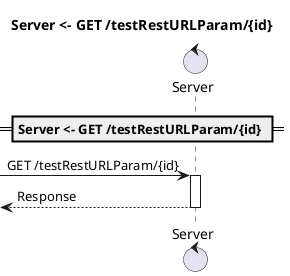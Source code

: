 ''''''''''''''''''''''''''''''''''''''''''
''                                      ''
''  AUTOGENERATED CODE -- DO NOT EDIT!  ''
''                                      ''
''''''''''''''''''''''''''''''''''''''''''

@startuml
control "Server" as _0
skinparam maxMessageSize 250
title Server <- GET /testRestURLParam/{id}
== Server <- GET /testRestURLParam/{id} ==
[->_0 : GET /testRestURLParam/{id}
activate _0
[<--_0 : Response
deactivate _0
@enduml
